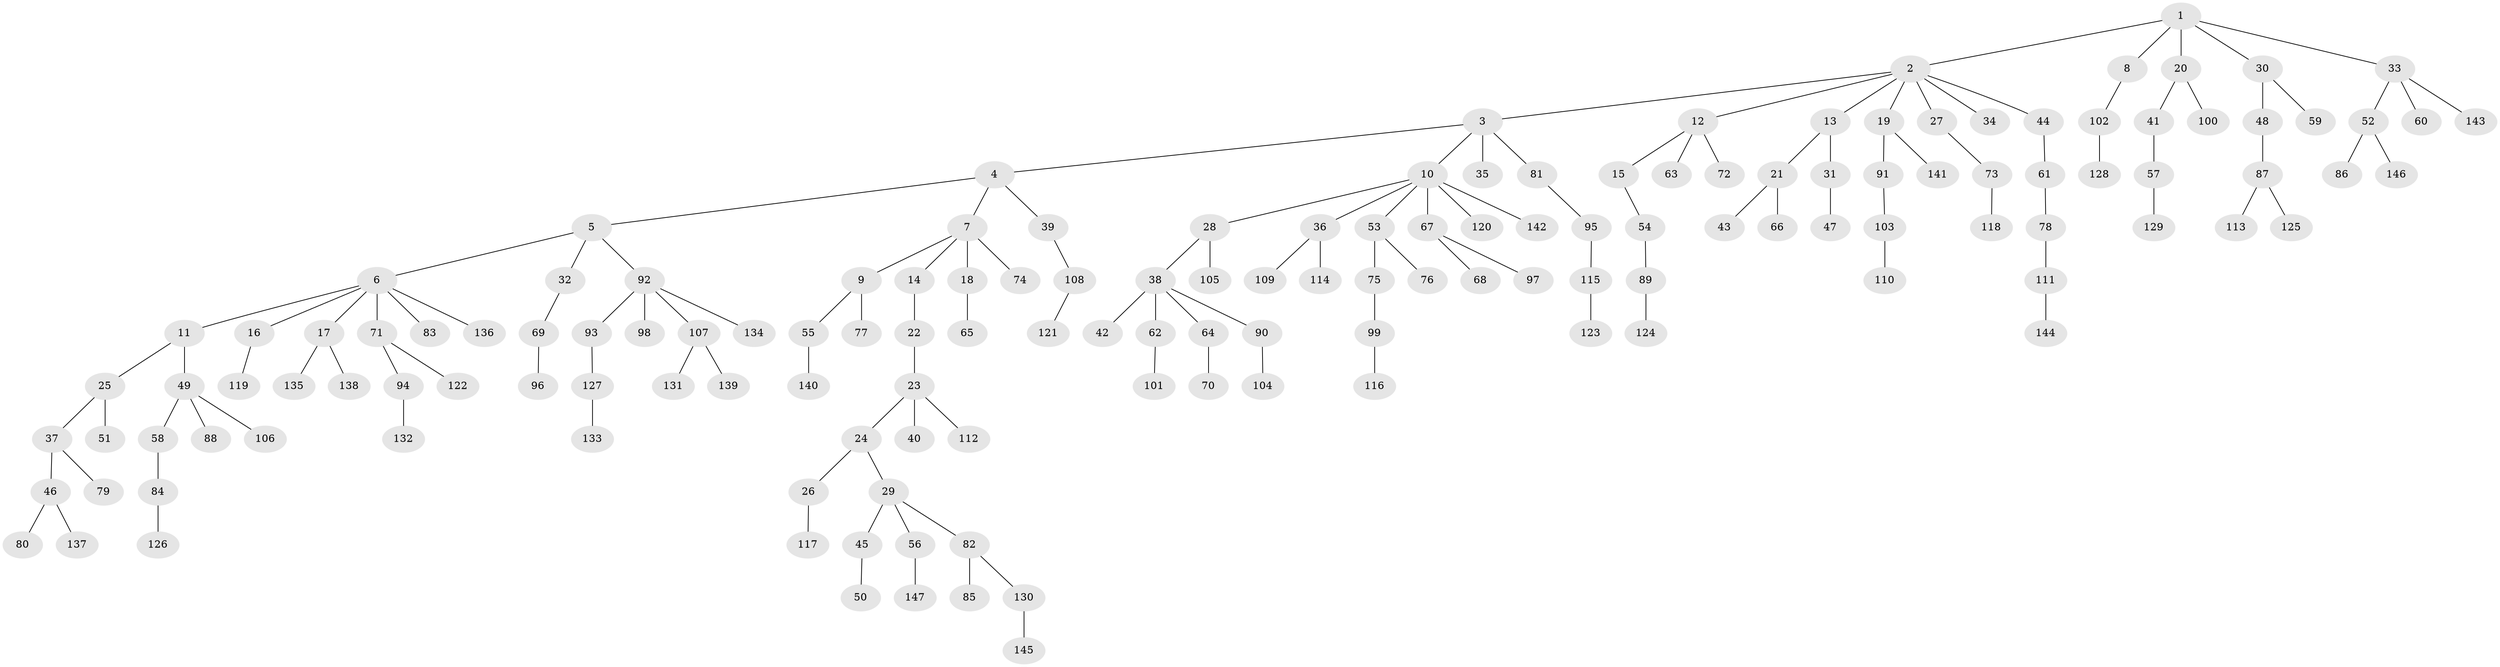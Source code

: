 // coarse degree distribution, {11: 0.022727272727272728, 9: 0.022727272727272728, 3: 0.045454545454545456, 7: 0.022727272727272728, 5: 0.022727272727272728, 1: 0.6818181818181818, 2: 0.1590909090909091, 4: 0.022727272727272728}
// Generated by graph-tools (version 1.1) at 2025/19/03/04/25 18:19:05]
// undirected, 147 vertices, 146 edges
graph export_dot {
graph [start="1"]
  node [color=gray90,style=filled];
  1;
  2;
  3;
  4;
  5;
  6;
  7;
  8;
  9;
  10;
  11;
  12;
  13;
  14;
  15;
  16;
  17;
  18;
  19;
  20;
  21;
  22;
  23;
  24;
  25;
  26;
  27;
  28;
  29;
  30;
  31;
  32;
  33;
  34;
  35;
  36;
  37;
  38;
  39;
  40;
  41;
  42;
  43;
  44;
  45;
  46;
  47;
  48;
  49;
  50;
  51;
  52;
  53;
  54;
  55;
  56;
  57;
  58;
  59;
  60;
  61;
  62;
  63;
  64;
  65;
  66;
  67;
  68;
  69;
  70;
  71;
  72;
  73;
  74;
  75;
  76;
  77;
  78;
  79;
  80;
  81;
  82;
  83;
  84;
  85;
  86;
  87;
  88;
  89;
  90;
  91;
  92;
  93;
  94;
  95;
  96;
  97;
  98;
  99;
  100;
  101;
  102;
  103;
  104;
  105;
  106;
  107;
  108;
  109;
  110;
  111;
  112;
  113;
  114;
  115;
  116;
  117;
  118;
  119;
  120;
  121;
  122;
  123;
  124;
  125;
  126;
  127;
  128;
  129;
  130;
  131;
  132;
  133;
  134;
  135;
  136;
  137;
  138;
  139;
  140;
  141;
  142;
  143;
  144;
  145;
  146;
  147;
  1 -- 2;
  1 -- 8;
  1 -- 20;
  1 -- 30;
  1 -- 33;
  2 -- 3;
  2 -- 12;
  2 -- 13;
  2 -- 19;
  2 -- 27;
  2 -- 34;
  2 -- 44;
  3 -- 4;
  3 -- 10;
  3 -- 35;
  3 -- 81;
  4 -- 5;
  4 -- 7;
  4 -- 39;
  5 -- 6;
  5 -- 32;
  5 -- 92;
  6 -- 11;
  6 -- 16;
  6 -- 17;
  6 -- 71;
  6 -- 83;
  6 -- 136;
  7 -- 9;
  7 -- 14;
  7 -- 18;
  7 -- 74;
  8 -- 102;
  9 -- 55;
  9 -- 77;
  10 -- 28;
  10 -- 36;
  10 -- 53;
  10 -- 67;
  10 -- 120;
  10 -- 142;
  11 -- 25;
  11 -- 49;
  12 -- 15;
  12 -- 63;
  12 -- 72;
  13 -- 21;
  13 -- 31;
  14 -- 22;
  15 -- 54;
  16 -- 119;
  17 -- 135;
  17 -- 138;
  18 -- 65;
  19 -- 91;
  19 -- 141;
  20 -- 41;
  20 -- 100;
  21 -- 43;
  21 -- 66;
  22 -- 23;
  23 -- 24;
  23 -- 40;
  23 -- 112;
  24 -- 26;
  24 -- 29;
  25 -- 37;
  25 -- 51;
  26 -- 117;
  27 -- 73;
  28 -- 38;
  28 -- 105;
  29 -- 45;
  29 -- 56;
  29 -- 82;
  30 -- 48;
  30 -- 59;
  31 -- 47;
  32 -- 69;
  33 -- 52;
  33 -- 60;
  33 -- 143;
  36 -- 109;
  36 -- 114;
  37 -- 46;
  37 -- 79;
  38 -- 42;
  38 -- 62;
  38 -- 64;
  38 -- 90;
  39 -- 108;
  41 -- 57;
  44 -- 61;
  45 -- 50;
  46 -- 80;
  46 -- 137;
  48 -- 87;
  49 -- 58;
  49 -- 88;
  49 -- 106;
  52 -- 86;
  52 -- 146;
  53 -- 75;
  53 -- 76;
  54 -- 89;
  55 -- 140;
  56 -- 147;
  57 -- 129;
  58 -- 84;
  61 -- 78;
  62 -- 101;
  64 -- 70;
  67 -- 68;
  67 -- 97;
  69 -- 96;
  71 -- 94;
  71 -- 122;
  73 -- 118;
  75 -- 99;
  78 -- 111;
  81 -- 95;
  82 -- 85;
  82 -- 130;
  84 -- 126;
  87 -- 113;
  87 -- 125;
  89 -- 124;
  90 -- 104;
  91 -- 103;
  92 -- 93;
  92 -- 98;
  92 -- 107;
  92 -- 134;
  93 -- 127;
  94 -- 132;
  95 -- 115;
  99 -- 116;
  102 -- 128;
  103 -- 110;
  107 -- 131;
  107 -- 139;
  108 -- 121;
  111 -- 144;
  115 -- 123;
  127 -- 133;
  130 -- 145;
}
